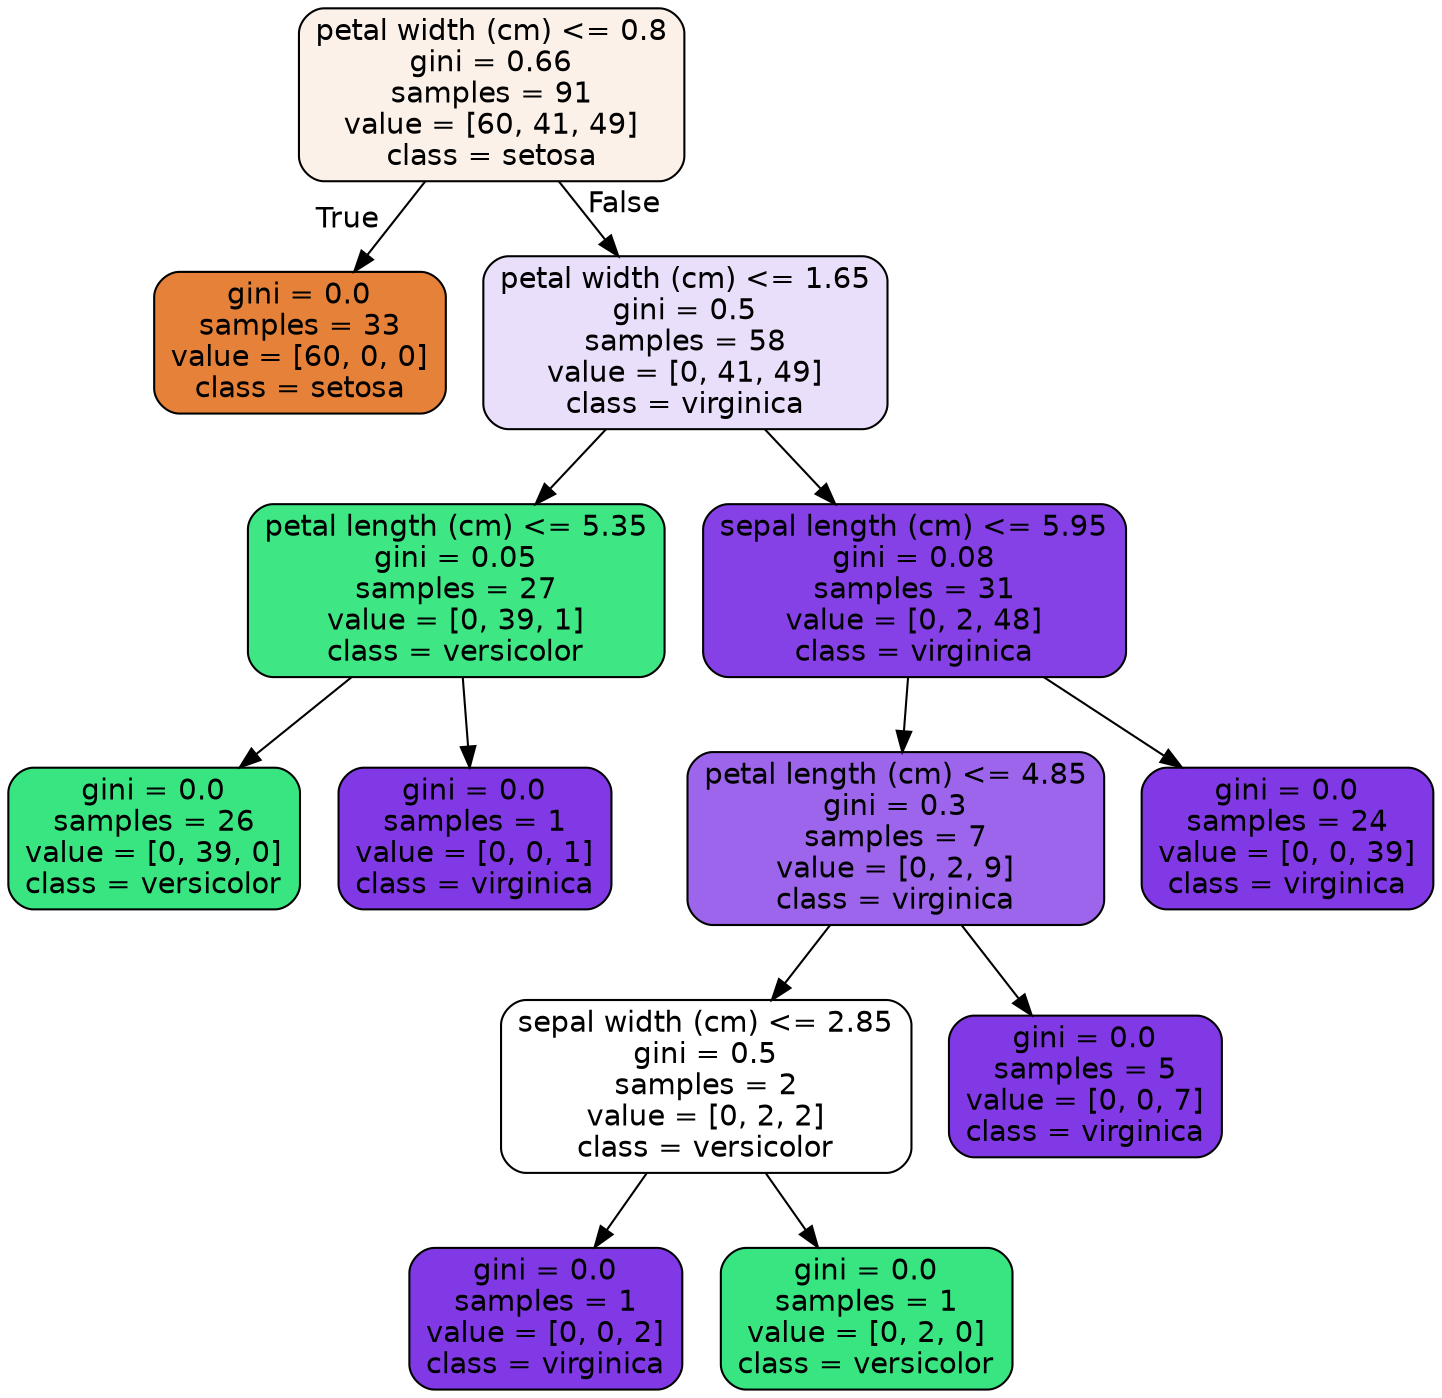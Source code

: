 digraph Tree {
node [shape=box, style="filled, rounded", color="black", fontname=helvetica] ;
edge [fontname=helvetica] ;
0 [label="petal width (cm) <= 0.8\ngini = 0.66\nsamples = 91\nvalue = [60, 41, 49]\nclass = setosa", fillcolor="#fcf1e9"] ;
1 [label="gini = 0.0\nsamples = 33\nvalue = [60, 0, 0]\nclass = setosa", fillcolor="#e58139"] ;
0 -> 1 [labeldistance=2.5, labelangle=45, headlabel="True"] ;
2 [label="petal width (cm) <= 1.65\ngini = 0.5\nsamples = 58\nvalue = [0, 41, 49]\nclass = virginica", fillcolor="#eadffb"] ;
0 -> 2 [labeldistance=2.5, labelangle=-45, headlabel="False"] ;
3 [label="petal length (cm) <= 5.35\ngini = 0.05\nsamples = 27\nvalue = [0, 39, 1]\nclass = versicolor", fillcolor="#3ee684"] ;
2 -> 3 ;
4 [label="gini = 0.0\nsamples = 26\nvalue = [0, 39, 0]\nclass = versicolor", fillcolor="#39e581"] ;
3 -> 4 ;
5 [label="gini = 0.0\nsamples = 1\nvalue = [0, 0, 1]\nclass = virginica", fillcolor="#8139e5"] ;
3 -> 5 ;
6 [label="sepal length (cm) <= 5.95\ngini = 0.08\nsamples = 31\nvalue = [0, 2, 48]\nclass = virginica", fillcolor="#8641e6"] ;
2 -> 6 ;
7 [label="petal length (cm) <= 4.85\ngini = 0.3\nsamples = 7\nvalue = [0, 2, 9]\nclass = virginica", fillcolor="#9d65eb"] ;
6 -> 7 ;
8 [label="sepal width (cm) <= 2.85\ngini = 0.5\nsamples = 2\nvalue = [0, 2, 2]\nclass = versicolor", fillcolor="#ffffff"] ;
7 -> 8 ;
9 [label="gini = 0.0\nsamples = 1\nvalue = [0, 0, 2]\nclass = virginica", fillcolor="#8139e5"] ;
8 -> 9 ;
10 [label="gini = 0.0\nsamples = 1\nvalue = [0, 2, 0]\nclass = versicolor", fillcolor="#39e581"] ;
8 -> 10 ;
11 [label="gini = 0.0\nsamples = 5\nvalue = [0, 0, 7]\nclass = virginica", fillcolor="#8139e5"] ;
7 -> 11 ;
12 [label="gini = 0.0\nsamples = 24\nvalue = [0, 0, 39]\nclass = virginica", fillcolor="#8139e5"] ;
6 -> 12 ;
}